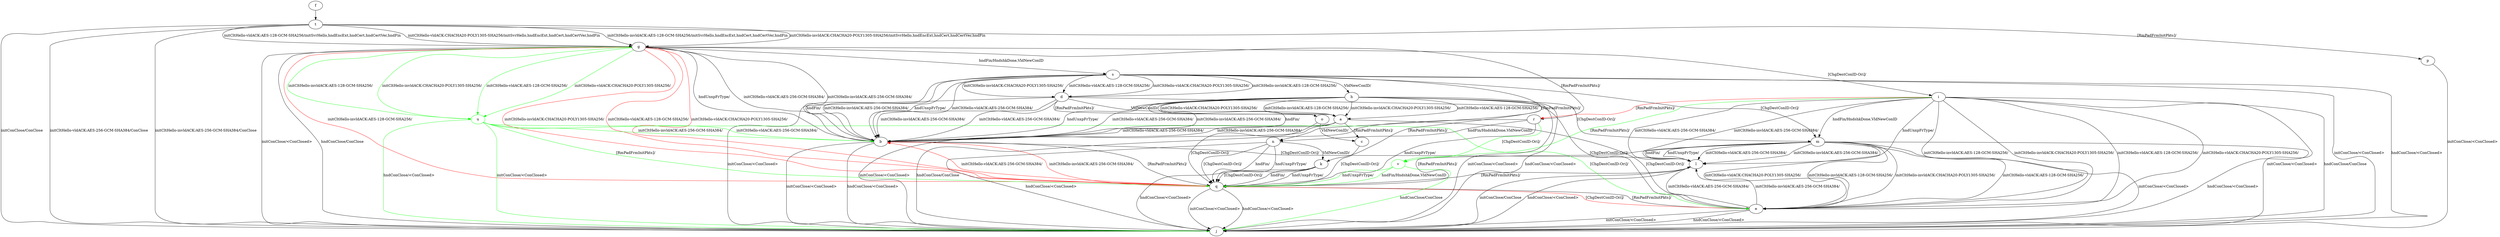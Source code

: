 digraph "" {
	a -> b	[key=0,
		label="initCltHello-vldACK:AES-256-GCM-SHA384/ "];
	a -> b	[key=1,
		label="initCltHello-invldACK:AES-256-GCM-SHA384/ "];
	a -> c	[key=0,
		label="[RmPadFrmInitPkts]/ "];
	a -> e	[key=0,
		label="[ChgDestConID-Ori]/ "];
	a -> j	[key=0,
		label="initConClose/<ConClosed> "];
	b -> j	[key=0,
		label="initConClose/<ConClosed> "];
	b -> j	[key=1,
		label="hndConClose/<ConClosed> "];
	b -> l	[key=0,
		label="[ChgDestConID-Ori]/ "];
	b -> q	[key=0,
		label="[RmPadFrmInitPkts]/ "];
	c -> q	[key=0,
		label="[ChgDestConID-Ori]/ "];
	d -> a	[key=0,
		label="VldNewConID/ "];
	d -> b	[key=0,
		label="initCltHello-vldACK:AES-256-GCM-SHA384/ "];
	d -> b	[key=1,
		label="initCltHello-invldACK:AES-256-GCM-SHA384/ "];
	d -> e	[key=0,
		label="[ChgDestConID-Ori]/ "];
	d -> j	[key=0,
		label="initConClose/<ConClosed> "];
	d -> o	[key=0,
		label="[RmPadFrmInitPkts]/ "];
	e -> j	[key=0,
		label="initConClose/<ConClosed> "];
	e -> j	[key=1,
		label="hndConClose/<ConClosed> "];
	e -> l	[key=0,
		label="initCltHello-vldACK:AES-256-GCM-SHA384/ "];
	e -> l	[key=1,
		label="initCltHello-invldACK:AES-256-GCM-SHA384/ "];
	e -> q	[key=0,
		label="[RmPadFrmInitPkts]/ "];
	f -> t	[key=0];
	g -> b	[key=0,
		label="initCltHello-vldACK:AES-256-GCM-SHA384/ "];
	g -> b	[key=1,
		label="initCltHello-invldACK:AES-256-GCM-SHA384/ "];
	g -> b	[key=2,
		label="hndUnxpFrType/ "];
	g -> i	[key=0,
		label="[ChgDestConID-Ori]/ "];
	g -> j	[key=0,
		label="initConClose/<ConClosed> "];
	g -> j	[key=1,
		label="hndConClose/ConClose "];
	g -> q	[key=0,
		color=red,
		label="initCltHello-vldACK:AES-128-GCM-SHA256/ "];
	g -> q	[key=1,
		color=red,
		label="initCltHello-vldACK:CHACHA20-POLY1305-SHA256/ "];
	g -> q	[key=2,
		color=red,
		label="initCltHello-invldACK:AES-128-GCM-SHA256/ "];
	g -> q	[key=3,
		color=red,
		label="initCltHello-invldACK:CHACHA20-POLY1305-SHA256/ "];
	g -> r	[key=0,
		label="[RmPadFrmInitPkts]/ "];
	g -> s	[key=0,
		label="hndFin/HndshkDone,VldNewConID "];
	u	[color=green];
	g -> u	[key=0,
		color=green,
		label="initCltHello-vldACK:AES-128-GCM-SHA256/ "];
	g -> u	[key=1,
		color=green,
		label="initCltHello-vldACK:CHACHA20-POLY1305-SHA256/ "];
	g -> u	[key=2,
		color=green,
		label="initCltHello-invldACK:AES-128-GCM-SHA256/ "];
	g -> u	[key=3,
		color=green,
		label="initCltHello-invldACK:CHACHA20-POLY1305-SHA256/ "];
	h -> a	[key=0,
		label="initCltHello-vldACK:AES-128-GCM-SHA256/ "];
	h -> a	[key=1,
		label="initCltHello-vldACK:CHACHA20-POLY1305-SHA256/ "];
	h -> a	[key=2,
		label="initCltHello-invldACK:AES-128-GCM-SHA256/ "];
	h -> a	[key=3,
		label="initCltHello-invldACK:CHACHA20-POLY1305-SHA256/ "];
	h -> b	[key=0,
		label="initCltHello-vldACK:AES-256-GCM-SHA384/ "];
	h -> b	[key=1,
		label="initCltHello-invldACK:AES-256-GCM-SHA384/ "];
	h -> b	[key=2,
		label="hndFin/ "];
	h -> b	[key=3,
		label="hndUnxpFrType/ "];
	h -> j	[key=0,
		label="initConClose/<ConClosed> "];
	h -> j	[key=1,
		label="hndConClose/<ConClosed> "];
	h -> k	[key=0,
		label="[RmPadFrmInitPkts]/ "];
	h -> m	[key=0,
		label="[ChgDestConID-Ori]/ "];
	i -> e	[key=0,
		label="initCltHello-vldACK:AES-128-GCM-SHA256/ "];
	i -> e	[key=1,
		label="initCltHello-vldACK:CHACHA20-POLY1305-SHA256/ "];
	i -> e	[key=2,
		label="initCltHello-invldACK:AES-128-GCM-SHA256/ "];
	i -> e	[key=3,
		label="initCltHello-invldACK:CHACHA20-POLY1305-SHA256/ "];
	i -> j	[key=0,
		label="initConClose/<ConClosed> "];
	i -> j	[key=1,
		label="hndConClose/ConClose "];
	i -> l	[key=0,
		label="initCltHello-vldACK:AES-256-GCM-SHA384/ "];
	i -> l	[key=1,
		label="initCltHello-invldACK:AES-256-GCM-SHA384/ "];
	i -> l	[key=2,
		label="hndUnxpFrType/ "];
	i -> m	[key=0,
		label="hndFin/HndshkDone,VldNewConID "];
	i -> r	[key=0,
		color=red,
		label="[RmPadFrmInitPkts]/ "];
	v	[color=green];
	i -> v	[key=0,
		color=green,
		label="[RmPadFrmInitPkts]/ "];
	k -> j	[key=0,
		label="hndConClose/<ConClosed> "];
	k -> q	[key=0,
		label="hndFin/ "];
	k -> q	[key=1,
		label="hndUnxpFrType/ "];
	k -> q	[key=2,
		label="[ChgDestConID-Ori]/ "];
	l -> j	[key=0,
		label="initConClose/ConClose "];
	l -> j	[key=1,
		label="hndConClose/<ConClosed> "];
	l -> q	[key=0,
		label="[RmPadFrmInitPkts]/ "];
	m -> e	[key=0,
		label="initCltHello-vldACK:AES-128-GCM-SHA256/ "];
	m -> e	[key=1,
		label="initCltHello-vldACK:CHACHA20-POLY1305-SHA256/ "];
	m -> e	[key=2,
		label="initCltHello-invldACK:AES-128-GCM-SHA256/ "];
	m -> e	[key=3,
		label="initCltHello-invldACK:CHACHA20-POLY1305-SHA256/ "];
	m -> j	[key=0,
		label="initConClose/<ConClosed> "];
	m -> j	[key=1,
		label="hndConClose/<ConClosed> "];
	m -> l	[key=0,
		label="initCltHello-vldACK:AES-256-GCM-SHA384/ "];
	m -> l	[key=1,
		label="initCltHello-invldACK:AES-256-GCM-SHA384/ "];
	m -> l	[key=2,
		label="hndFin/ "];
	m -> l	[key=3,
		label="hndUnxpFrType/ "];
	m -> q	[key=0,
		label="[RmPadFrmInitPkts]/ "];
	n -> j	[key=0,
		label="hndConClose/<ConClosed> "];
	n -> k	[key=0,
		label="VldNewConID/ "];
	n -> q	[key=0,
		label="hndFin/ "];
	n -> q	[key=1,
		label="hndUnxpFrType/ "];
	n -> q	[key=2,
		label="[ChgDestConID-Ori]/ "];
	o -> c	[key=0,
		label="VldNewConID/ "];
	o -> q	[key=0,
		label="[ChgDestConID-Ori]/ "];
	p -> j	[key=0,
		label="initConClose/<ConClosed> "];
	q -> b	[key=0,
		color=red,
		label="initCltHello-vldACK:AES-256-GCM-SHA384/ "];
	q -> b	[key=1,
		color=red,
		label="initCltHello-invldACK:AES-256-GCM-SHA384/ "];
	q -> e	[key=0,
		color=red,
		label="[ChgDestConID-Ori]/ "];
	q -> j	[key=0,
		label="initConClose/<ConClosed> "];
	q -> j	[key=1,
		label="hndConClose/<ConClosed> "];
	r -> j	[key=0,
		label="hndConClose/ConClose "];
	r -> n	[key=0,
		label="hndFin/HndshkDone,VldNewConID "];
	r -> q	[key=0,
		label="hndUnxpFrType/ "];
	r -> v	[key=0,
		color=green,
		label="[ChgDestConID-Ori]/ "];
	s -> b	[key=0,
		label="initCltHello-vldACK:AES-256-GCM-SHA384/ "];
	s -> b	[key=1,
		label="initCltHello-invldACK:AES-256-GCM-SHA384/ "];
	s -> b	[key=2,
		label="hndFin/ "];
	s -> b	[key=3,
		label="hndUnxpFrType/ "];
	s -> d	[key=0,
		label="initCltHello-vldACK:AES-128-GCM-SHA256/ "];
	s -> d	[key=1,
		label="initCltHello-vldACK:CHACHA20-POLY1305-SHA256/ "];
	s -> d	[key=2,
		label="initCltHello-invldACK:AES-128-GCM-SHA256/ "];
	s -> d	[key=3,
		label="initCltHello-invldACK:CHACHA20-POLY1305-SHA256/ "];
	s -> h	[key=0,
		label="VldNewConID/ "];
	s -> j	[key=0,
		label="initConClose/<ConClosed> "];
	s -> j	[key=1,
		label="hndConClose/<ConClosed> "];
	s -> m	[key=0,
		label="[ChgDestConID-Ori]/ "];
	s -> n	[key=0,
		label="[RmPadFrmInitPkts]/ "];
	t -> g	[key=0,
		label="initCltHello-vldACK:AES-128-GCM-SHA256/initSvrHello,hndEncExt,hndCert,hndCertVer,hndFin "];
	t -> g	[key=1,
		label="initCltHello-vldACK:CHACHA20-POLY1305-SHA256/initSvrHello,hndEncExt,hndCert,hndCertVer,hndFin "];
	t -> g	[key=2,
		label="initCltHello-invldACK:AES-128-GCM-SHA256/initSvrHello,hndEncExt,hndCert,hndCertVer,hndFin "];
	t -> g	[key=3,
		label="initCltHello-invldACK:CHACHA20-POLY1305-SHA256/initSvrHello,hndEncExt,hndCert,hndCertVer,hndFin "];
	t -> j	[key=0,
		label="initConClose/ConClose "];
	t -> j	[key=1,
		label="initCltHello-vldACK:AES-256-GCM-SHA384/ConClose "];
	t -> j	[key=2,
		label="initCltHello-invldACK:AES-256-GCM-SHA384/ConClose "];
	t -> p	[key=0,
		label="[RmPadFrmInitPkts]/ "];
	u -> b	[key=0,
		color=green,
		label="initCltHello-vldACK:AES-256-GCM-SHA384/ "];
	u -> b	[key=1,
		color=green,
		label="initCltHello-invldACK:AES-256-GCM-SHA384/ "];
	u -> e	[key=0,
		color=green,
		label="[ChgDestConID-Ori]/ "];
	u -> j	[key=0,
		color=green,
		label="initConClose/<ConClosed> "];
	u -> j	[key=1,
		color=green,
		label="hndConClose/<ConClosed> "];
	u -> q	[key=0,
		color=green,
		label="[RmPadFrmInitPkts]/ "];
	v -> j	[key=0,
		color=green,
		label="hndConClose/ConClose "];
	v -> q	[key=0,
		color=green,
		label="hndFin/HndshkDone,VldNewConID "];
	v -> q	[key=1,
		color=green,
		label="hndUnxpFrType/ "];
}
